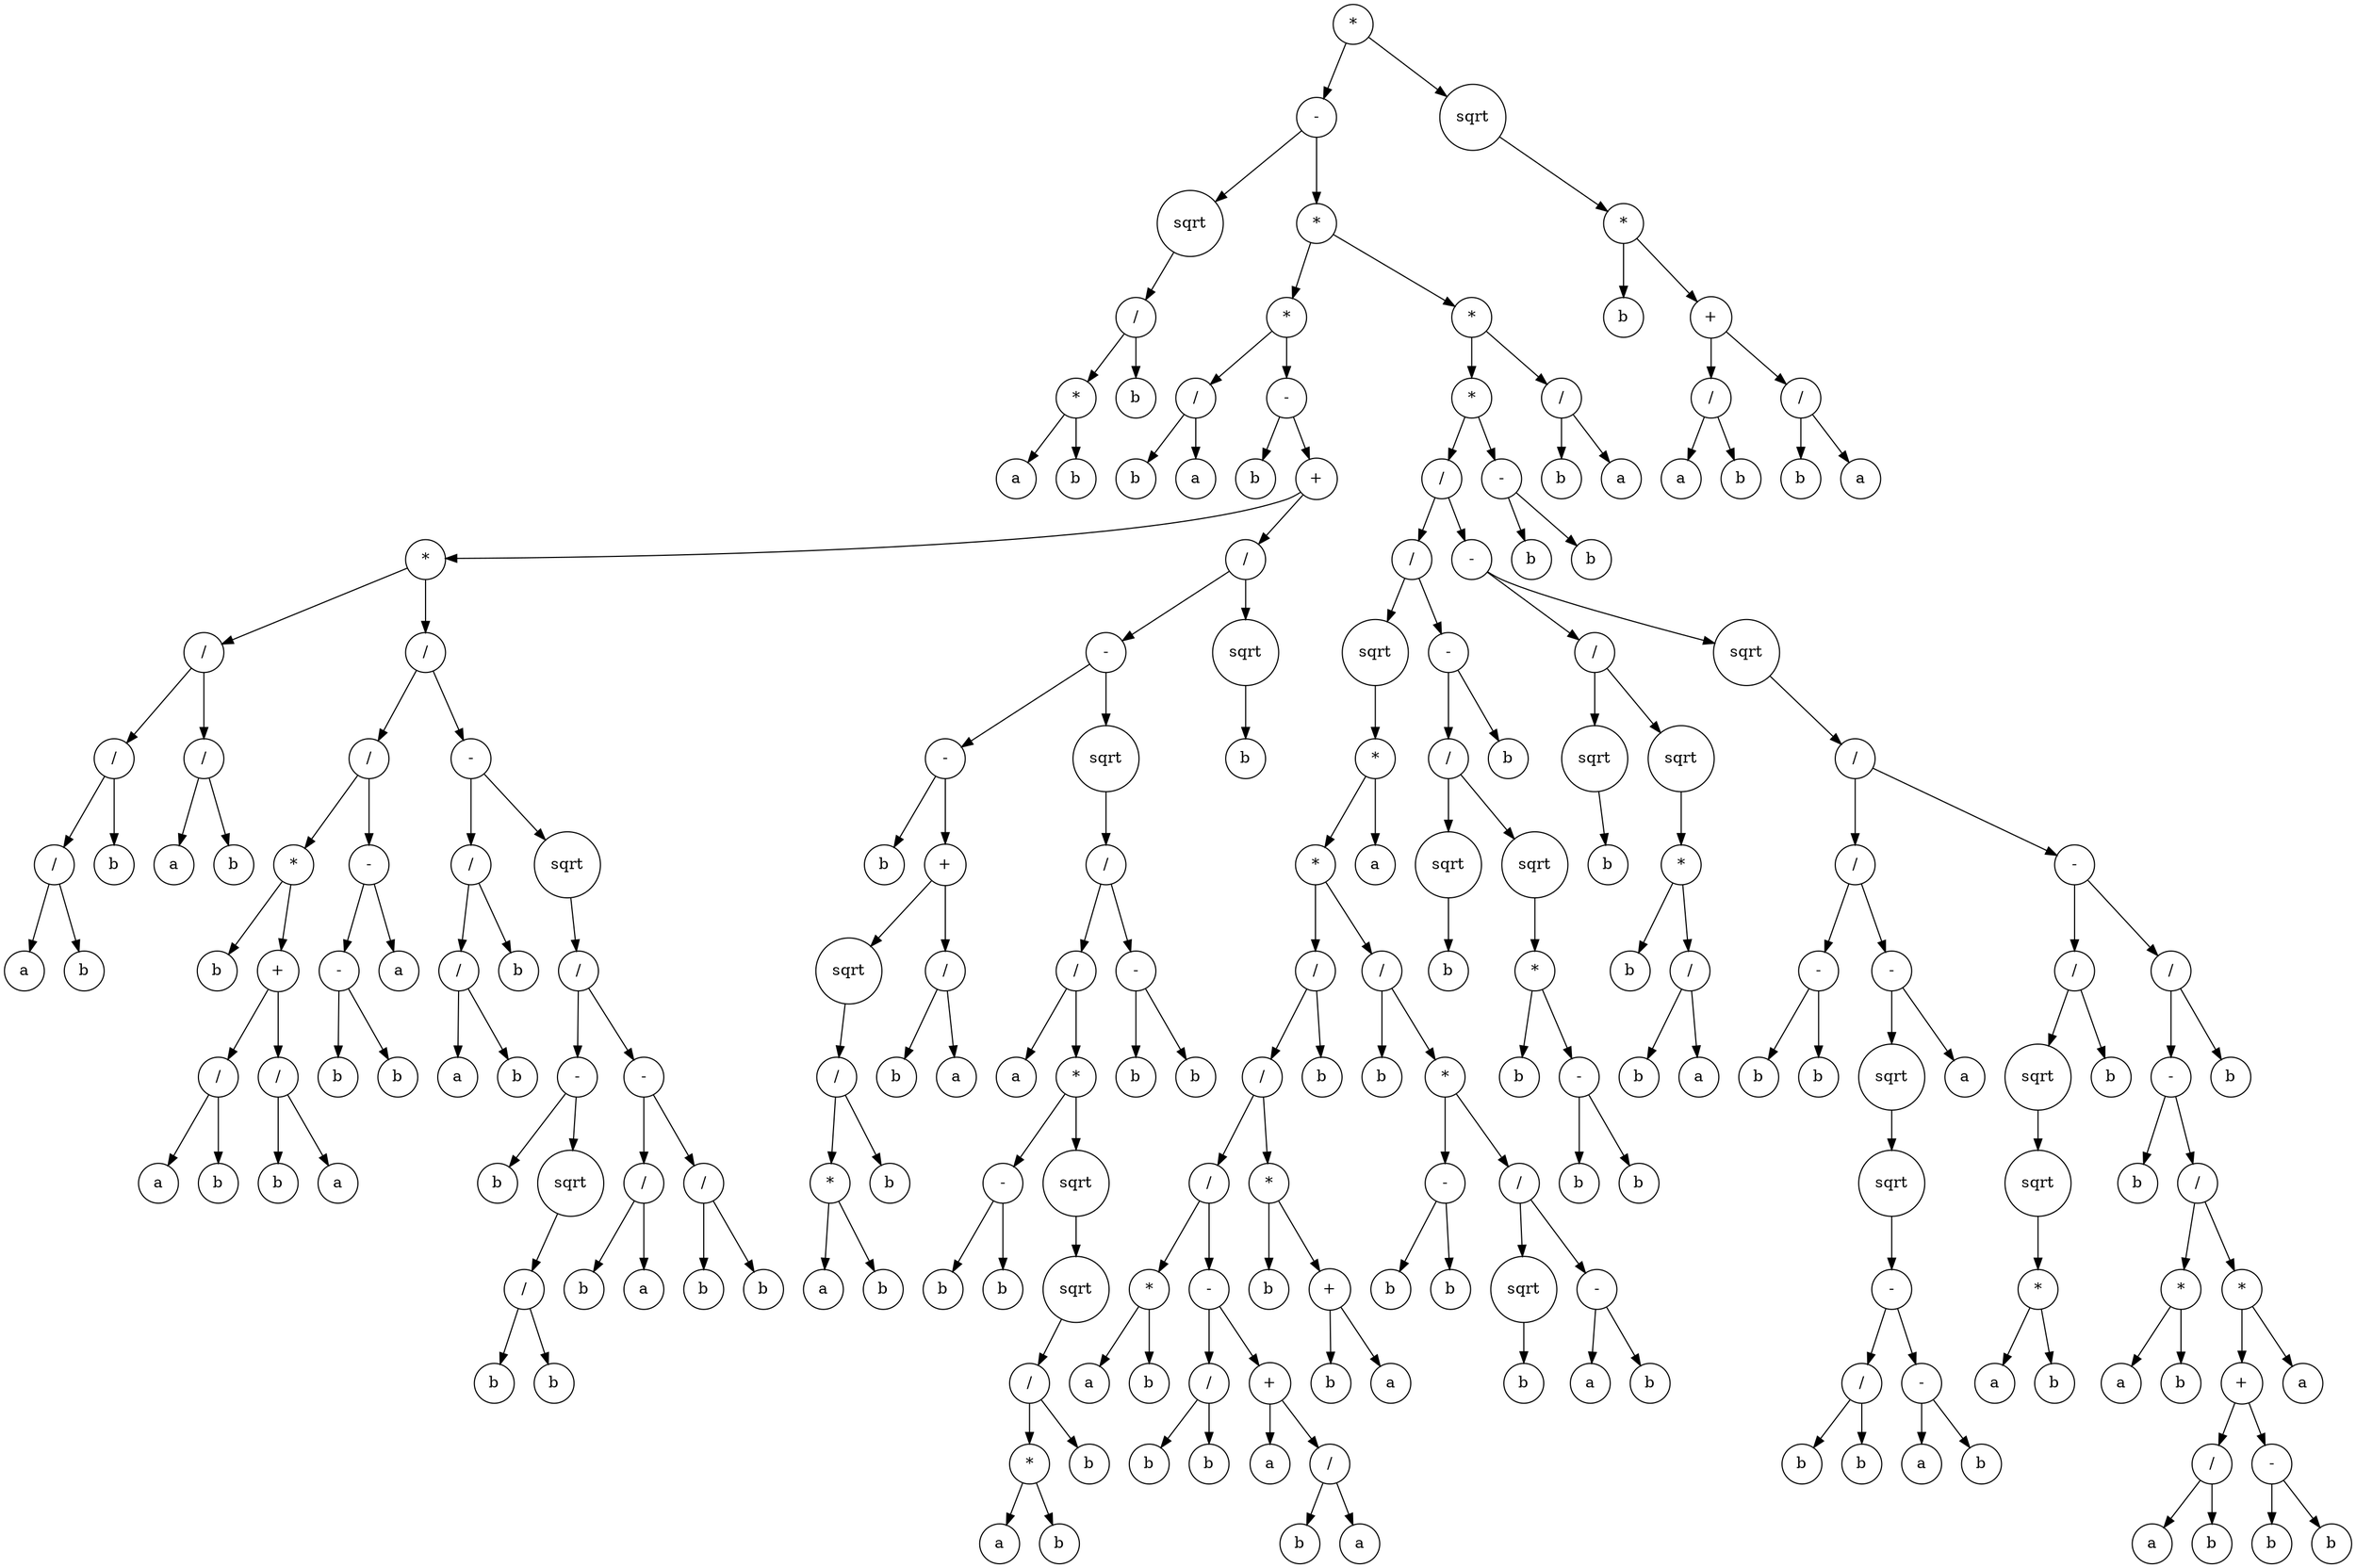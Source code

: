 digraph g {
graph [ordering=out];
node [shape=circle];
n[label = "*"];
n0[label = "-"];
n00[label = "sqrt"];
n000[label = "/"];
n0000[label = "*"];
n00000[label = "a"];
n0000 -> n00000;
n00001[label = "b"];
n0000 -> n00001;
n000 -> n0000;
n0001[label = "b"];
n000 -> n0001;
n00 -> n000;
n0 -> n00;
n01[label = "*"];
n010[label = "*"];
n0100[label = "/"];
n01000[label = "b"];
n0100 -> n01000;
n01001[label = "a"];
n0100 -> n01001;
n010 -> n0100;
n0101[label = "-"];
n01010[label = "b"];
n0101 -> n01010;
n01011[label = "+"];
n010110[label = "*"];
n0101100[label = "/"];
n01011000[label = "/"];
n010110000[label = "/"];
n0101100000[label = "a"];
n010110000 -> n0101100000;
n0101100001[label = "b"];
n010110000 -> n0101100001;
n01011000 -> n010110000;
n010110001[label = "b"];
n01011000 -> n010110001;
n0101100 -> n01011000;
n01011001[label = "/"];
n010110010[label = "a"];
n01011001 -> n010110010;
n010110011[label = "b"];
n01011001 -> n010110011;
n0101100 -> n01011001;
n010110 -> n0101100;
n0101101[label = "/"];
n01011010[label = "/"];
n010110100[label = "*"];
n0101101000[label = "b"];
n010110100 -> n0101101000;
n0101101001[label = "+"];
n01011010010[label = "/"];
n010110100100[label = "a"];
n01011010010 -> n010110100100;
n010110100101[label = "b"];
n01011010010 -> n010110100101;
n0101101001 -> n01011010010;
n01011010011[label = "/"];
n010110100110[label = "b"];
n01011010011 -> n010110100110;
n010110100111[label = "a"];
n01011010011 -> n010110100111;
n0101101001 -> n01011010011;
n010110100 -> n0101101001;
n01011010 -> n010110100;
n010110101[label = "-"];
n0101101010[label = "-"];
n01011010100[label = "b"];
n0101101010 -> n01011010100;
n01011010101[label = "b"];
n0101101010 -> n01011010101;
n010110101 -> n0101101010;
n0101101011[label = "a"];
n010110101 -> n0101101011;
n01011010 -> n010110101;
n0101101 -> n01011010;
n01011011[label = "-"];
n010110110[label = "/"];
n0101101100[label = "/"];
n01011011000[label = "a"];
n0101101100 -> n01011011000;
n01011011001[label = "b"];
n0101101100 -> n01011011001;
n010110110 -> n0101101100;
n0101101101[label = "b"];
n010110110 -> n0101101101;
n01011011 -> n010110110;
n010110111[label = "sqrt"];
n0101101110[label = "/"];
n01011011100[label = "-"];
n010110111000[label = "b"];
n01011011100 -> n010110111000;
n010110111001[label = "sqrt"];
n0101101110010[label = "/"];
n01011011100100[label = "b"];
n0101101110010 -> n01011011100100;
n01011011100101[label = "b"];
n0101101110010 -> n01011011100101;
n010110111001 -> n0101101110010;
n01011011100 -> n010110111001;
n0101101110 -> n01011011100;
n01011011101[label = "-"];
n010110111010[label = "/"];
n0101101110100[label = "b"];
n010110111010 -> n0101101110100;
n0101101110101[label = "a"];
n010110111010 -> n0101101110101;
n01011011101 -> n010110111010;
n010110111011[label = "/"];
n0101101110110[label = "b"];
n010110111011 -> n0101101110110;
n0101101110111[label = "b"];
n010110111011 -> n0101101110111;
n01011011101 -> n010110111011;
n0101101110 -> n01011011101;
n010110111 -> n0101101110;
n01011011 -> n010110111;
n0101101 -> n01011011;
n010110 -> n0101101;
n01011 -> n010110;
n010111[label = "/"];
n0101110[label = "-"];
n01011100[label = "-"];
n010111000[label = "b"];
n01011100 -> n010111000;
n010111001[label = "+"];
n0101110010[label = "sqrt"];
n01011100100[label = "/"];
n010111001000[label = "*"];
n0101110010000[label = "a"];
n010111001000 -> n0101110010000;
n0101110010001[label = "b"];
n010111001000 -> n0101110010001;
n01011100100 -> n010111001000;
n010111001001[label = "b"];
n01011100100 -> n010111001001;
n0101110010 -> n01011100100;
n010111001 -> n0101110010;
n0101110011[label = "/"];
n01011100110[label = "b"];
n0101110011 -> n01011100110;
n01011100111[label = "a"];
n0101110011 -> n01011100111;
n010111001 -> n0101110011;
n01011100 -> n010111001;
n0101110 -> n01011100;
n01011101[label = "sqrt"];
n010111010[label = "/"];
n0101110100[label = "/"];
n01011101000[label = "a"];
n0101110100 -> n01011101000;
n01011101001[label = "*"];
n010111010010[label = "-"];
n0101110100100[label = "b"];
n010111010010 -> n0101110100100;
n0101110100101[label = "b"];
n010111010010 -> n0101110100101;
n01011101001 -> n010111010010;
n010111010011[label = "sqrt"];
n0101110100110[label = "sqrt"];
n01011101001100[label = "/"];
n010111010011000[label = "*"];
n0101110100110000[label = "a"];
n010111010011000 -> n0101110100110000;
n0101110100110001[label = "b"];
n010111010011000 -> n0101110100110001;
n01011101001100 -> n010111010011000;
n010111010011001[label = "b"];
n01011101001100 -> n010111010011001;
n0101110100110 -> n01011101001100;
n010111010011 -> n0101110100110;
n01011101001 -> n010111010011;
n0101110100 -> n01011101001;
n010111010 -> n0101110100;
n0101110101[label = "-"];
n01011101010[label = "b"];
n0101110101 -> n01011101010;
n01011101011[label = "b"];
n0101110101 -> n01011101011;
n010111010 -> n0101110101;
n01011101 -> n010111010;
n0101110 -> n01011101;
n010111 -> n0101110;
n0101111[label = "sqrt"];
n01011110[label = "b"];
n0101111 -> n01011110;
n010111 -> n0101111;
n01011 -> n010111;
n0101 -> n01011;
n010 -> n0101;
n01 -> n010;
n011[label = "*"];
n0110[label = "*"];
n01100[label = "/"];
n011000[label = "/"];
n0110000[label = "sqrt"];
n01100000[label = "*"];
n011000000[label = "*"];
n0110000000[label = "/"];
n01100000000[label = "/"];
n011000000000[label = "/"];
n0110000000000[label = "*"];
n01100000000000[label = "a"];
n0110000000000 -> n01100000000000;
n01100000000001[label = "b"];
n0110000000000 -> n01100000000001;
n011000000000 -> n0110000000000;
n0110000000001[label = "-"];
n01100000000010[label = "/"];
n011000000000100[label = "b"];
n01100000000010 -> n011000000000100;
n011000000000101[label = "b"];
n01100000000010 -> n011000000000101;
n0110000000001 -> n01100000000010;
n01100000000011[label = "+"];
n011000000000110[label = "a"];
n01100000000011 -> n011000000000110;
n011000000000111[label = "/"];
n0110000000001110[label = "b"];
n011000000000111 -> n0110000000001110;
n0110000000001111[label = "a"];
n011000000000111 -> n0110000000001111;
n01100000000011 -> n011000000000111;
n0110000000001 -> n01100000000011;
n011000000000 -> n0110000000001;
n01100000000 -> n011000000000;
n011000000001[label = "*"];
n0110000000010[label = "b"];
n011000000001 -> n0110000000010;
n0110000000011[label = "+"];
n01100000000110[label = "b"];
n0110000000011 -> n01100000000110;
n01100000000111[label = "a"];
n0110000000011 -> n01100000000111;
n011000000001 -> n0110000000011;
n01100000000 -> n011000000001;
n0110000000 -> n01100000000;
n01100000001[label = "b"];
n0110000000 -> n01100000001;
n011000000 -> n0110000000;
n0110000001[label = "/"];
n01100000010[label = "b"];
n0110000001 -> n01100000010;
n01100000011[label = "*"];
n011000000110[label = "-"];
n0110000001100[label = "b"];
n011000000110 -> n0110000001100;
n0110000001101[label = "b"];
n011000000110 -> n0110000001101;
n01100000011 -> n011000000110;
n011000000111[label = "/"];
n0110000001110[label = "sqrt"];
n01100000011100[label = "b"];
n0110000001110 -> n01100000011100;
n011000000111 -> n0110000001110;
n0110000001111[label = "-"];
n01100000011110[label = "a"];
n0110000001111 -> n01100000011110;
n01100000011111[label = "b"];
n0110000001111 -> n01100000011111;
n011000000111 -> n0110000001111;
n01100000011 -> n011000000111;
n0110000001 -> n01100000011;
n011000000 -> n0110000001;
n01100000 -> n011000000;
n011000001[label = "a"];
n01100000 -> n011000001;
n0110000 -> n01100000;
n011000 -> n0110000;
n0110001[label = "-"];
n01100010[label = "/"];
n011000100[label = "sqrt"];
n0110001000[label = "b"];
n011000100 -> n0110001000;
n01100010 -> n011000100;
n011000101[label = "sqrt"];
n0110001010[label = "*"];
n01100010100[label = "b"];
n0110001010 -> n01100010100;
n01100010101[label = "-"];
n011000101010[label = "b"];
n01100010101 -> n011000101010;
n011000101011[label = "b"];
n01100010101 -> n011000101011;
n0110001010 -> n01100010101;
n011000101 -> n0110001010;
n01100010 -> n011000101;
n0110001 -> n01100010;
n01100011[label = "b"];
n0110001 -> n01100011;
n011000 -> n0110001;
n01100 -> n011000;
n011001[label = "-"];
n0110010[label = "/"];
n01100100[label = "sqrt"];
n011001000[label = "b"];
n01100100 -> n011001000;
n0110010 -> n01100100;
n01100101[label = "sqrt"];
n011001010[label = "*"];
n0110010100[label = "b"];
n011001010 -> n0110010100;
n0110010101[label = "/"];
n01100101010[label = "b"];
n0110010101 -> n01100101010;
n01100101011[label = "a"];
n0110010101 -> n01100101011;
n011001010 -> n0110010101;
n01100101 -> n011001010;
n0110010 -> n01100101;
n011001 -> n0110010;
n0110011[label = "sqrt"];
n01100110[label = "/"];
n011001100[label = "/"];
n0110011000[label = "-"];
n01100110000[label = "b"];
n0110011000 -> n01100110000;
n01100110001[label = "b"];
n0110011000 -> n01100110001;
n011001100 -> n0110011000;
n0110011001[label = "-"];
n01100110010[label = "sqrt"];
n011001100100[label = "sqrt"];
n0110011001000[label = "-"];
n01100110010000[label = "/"];
n011001100100000[label = "b"];
n01100110010000 -> n011001100100000;
n011001100100001[label = "b"];
n01100110010000 -> n011001100100001;
n0110011001000 -> n01100110010000;
n01100110010001[label = "-"];
n011001100100010[label = "a"];
n01100110010001 -> n011001100100010;
n011001100100011[label = "b"];
n01100110010001 -> n011001100100011;
n0110011001000 -> n01100110010001;
n011001100100 -> n0110011001000;
n01100110010 -> n011001100100;
n0110011001 -> n01100110010;
n01100110011[label = "a"];
n0110011001 -> n01100110011;
n011001100 -> n0110011001;
n01100110 -> n011001100;
n011001101[label = "-"];
n0110011010[label = "/"];
n01100110100[label = "sqrt"];
n011001101000[label = "sqrt"];
n0110011010000[label = "*"];
n01100110100000[label = "a"];
n0110011010000 -> n01100110100000;
n01100110100001[label = "b"];
n0110011010000 -> n01100110100001;
n011001101000 -> n0110011010000;
n01100110100 -> n011001101000;
n0110011010 -> n01100110100;
n01100110101[label = "b"];
n0110011010 -> n01100110101;
n011001101 -> n0110011010;
n0110011011[label = "/"];
n01100110110[label = "-"];
n011001101100[label = "b"];
n01100110110 -> n011001101100;
n011001101101[label = "/"];
n0110011011010[label = "*"];
n01100110110100[label = "a"];
n0110011011010 -> n01100110110100;
n01100110110101[label = "b"];
n0110011011010 -> n01100110110101;
n011001101101 -> n0110011011010;
n0110011011011[label = "*"];
n01100110110110[label = "+"];
n011001101101100[label = "/"];
n0110011011011000[label = "a"];
n011001101101100 -> n0110011011011000;
n0110011011011001[label = "b"];
n011001101101100 -> n0110011011011001;
n01100110110110 -> n011001101101100;
n011001101101101[label = "-"];
n0110011011011010[label = "b"];
n011001101101101 -> n0110011011011010;
n0110011011011011[label = "b"];
n011001101101101 -> n0110011011011011;
n01100110110110 -> n011001101101101;
n0110011011011 -> n01100110110110;
n01100110110111[label = "a"];
n0110011011011 -> n01100110110111;
n011001101101 -> n0110011011011;
n01100110110 -> n011001101101;
n0110011011 -> n01100110110;
n01100110111[label = "b"];
n0110011011 -> n01100110111;
n011001101 -> n0110011011;
n01100110 -> n011001101;
n0110011 -> n01100110;
n011001 -> n0110011;
n01100 -> n011001;
n0110 -> n01100;
n01101[label = "-"];
n011010[label = "b"];
n01101 -> n011010;
n011011[label = "b"];
n01101 -> n011011;
n0110 -> n01101;
n011 -> n0110;
n0111[label = "/"];
n01110[label = "b"];
n0111 -> n01110;
n01111[label = "a"];
n0111 -> n01111;
n011 -> n0111;
n01 -> n011;
n0 -> n01;
n -> n0;
n1[label = "sqrt"];
n10[label = "*"];
n100[label = "b"];
n10 -> n100;
n101[label = "+"];
n1010[label = "/"];
n10100[label = "a"];
n1010 -> n10100;
n10101[label = "b"];
n1010 -> n10101;
n101 -> n1010;
n1011[label = "/"];
n10110[label = "b"];
n1011 -> n10110;
n10111[label = "a"];
n1011 -> n10111;
n101 -> n1011;
n10 -> n101;
n1 -> n10;
n -> n1;
}
